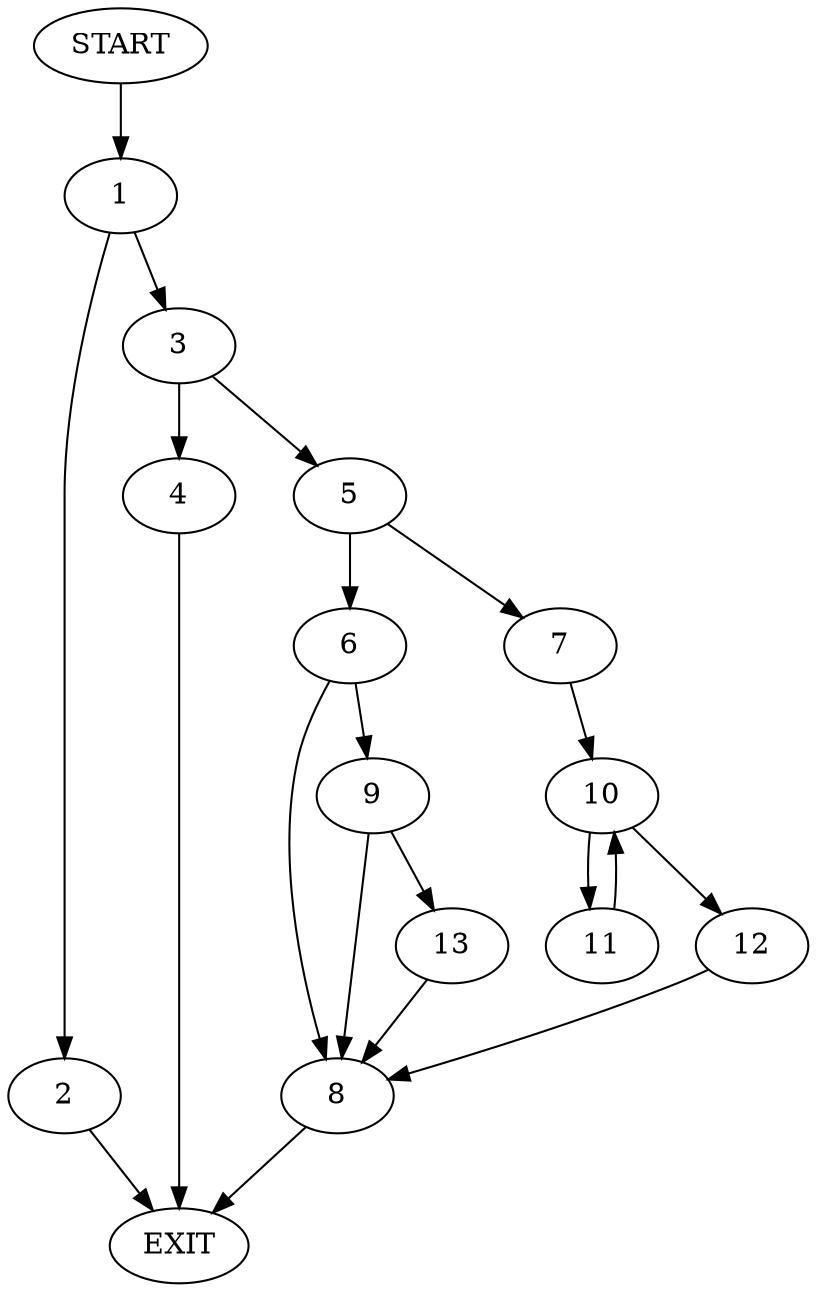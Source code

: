 digraph {
0 [label="START"]
14 [label="EXIT"]
0 -> 1
1 -> 2
1 -> 3
2 -> 14
3 -> 4
3 -> 5
4 -> 14
5 -> 6
5 -> 7
6 -> 8
6 -> 9
7 -> 10
10 -> 11
10 -> 12
11 -> 10
12 -> 8
8 -> 14
9 -> 8
9 -> 13
13 -> 8
}
